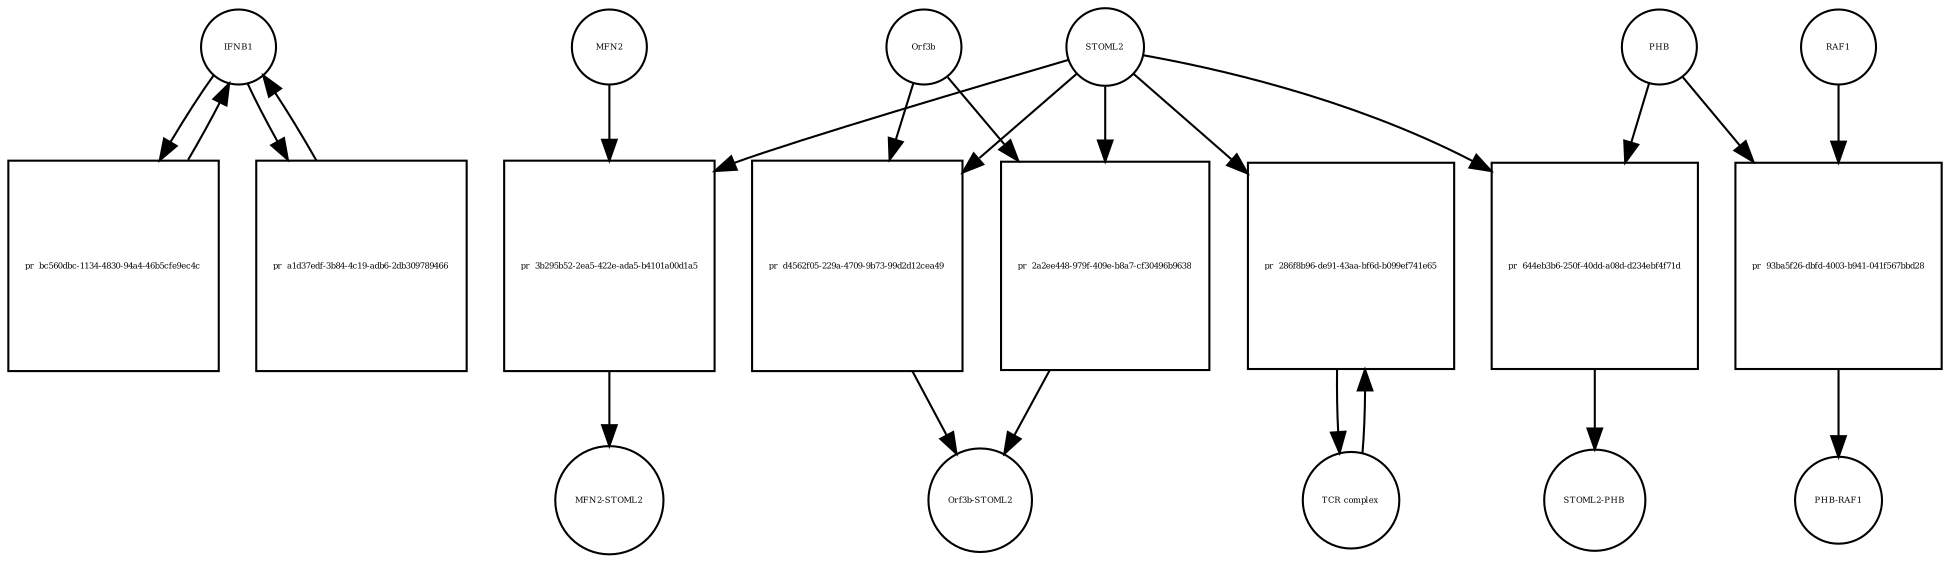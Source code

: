 strict digraph  {
IFNB1 [annotation=urn_miriam_uniprot_P01574, bipartite=0, cls=macromolecule, fontsize=4, label=IFNB1, shape=circle];
"pr_bc560dbc-1134-4830-94a4-46b5cfe9ec4c" [annotation="", bipartite=1, cls=process, fontsize=4, label="pr_bc560dbc-1134-4830-94a4-46b5cfe9ec4c", shape=square];
"pr_a1d37edf-3b84-4c19-adb6-2db309789466" [annotation="", bipartite=1, cls=process, fontsize=4, label="pr_a1d37edf-3b84-4c19-adb6-2db309789466", shape=square];
STOML2 [annotation=urn_miriam_pubmed_18641330, bipartite=0, cls="macromolecule multimer", fontsize=4, label=STOML2, shape=circle];
"pr_3b295b52-2ea5-422e-ada5-b4101a00d1a5" [annotation="", bipartite=1, cls=process, fontsize=4, label="pr_3b295b52-2ea5-422e-ada5-b4101a00d1a5", shape=square];
MFN2 [annotation=urn_miriam_uniprot_O95140, bipartite=0, cls=macromolecule, fontsize=4, label=MFN2, shape=circle];
"MFN2-STOML2" [annotation="", bipartite=0, cls=complex, fontsize=4, label="MFN2-STOML2", shape=circle];
Orf3b [annotation="", bipartite=0, cls=macromolecule, fontsize=4, label=Orf3b, shape=circle];
"pr_d4562f05-229a-4709-9b73-99d2d12cea49" [annotation="", bipartite=1, cls=process, fontsize=4, label="pr_d4562f05-229a-4709-9b73-99d2d12cea49", shape=square];
"Orf3b-STOML2" [annotation="", bipartite=0, cls=complex, fontsize=4, label="Orf3b-STOML2", shape=circle];
"pr_644eb3b6-250f-40dd-a08d-d234ebf4f71d" [annotation="", bipartite=1, cls=process, fontsize=4, label="pr_644eb3b6-250f-40dd-a08d-d234ebf4f71d", shape=square];
PHB [annotation=urn_miriam_uniprot_P35232, bipartite=0, cls=macromolecule, fontsize=4, label=PHB, shape=circle];
"STOML2-PHB" [annotation="", bipartite=0, cls=complex, fontsize=4, label="STOML2-PHB", shape=circle];
"pr_93ba5f26-dbfd-4003-b941-041f567bbd28" [annotation="", bipartite=1, cls=process, fontsize=4, label="pr_93ba5f26-dbfd-4003-b941-041f567bbd28", shape=square];
RAF1 [annotation=urn_miriam_uniprot_P04049, bipartite=0, cls=macromolecule, fontsize=4, label=RAF1, shape=circle];
"PHB-RAF1" [annotation="", bipartite=0, cls=complex, fontsize=4, label="PHB-RAF1", shape=circle];
"pr_2a2ee448-979f-409e-b8a7-cf30496b9638" [annotation="", bipartite=1, cls=process, fontsize=4, label="pr_2a2ee448-979f-409e-b8a7-cf30496b9638", shape=square];
"pr_286f8b96-de91-43aa-bf6d-b099ef741e65" [annotation="", bipartite=1, cls=process, fontsize=4, label="pr_286f8b96-de91-43aa-bf6d-b099ef741e65", shape=square];
"TCR complex" [annotation="urn_miriam_uniprot_P07766|urn_miriam_uniprot_P04234|urn_miriam_uniprot_P09693|urn_miriam_uniprot_P20963|urn_miriam_uniprot_P01848|urn_miriam_uniprot_Q9UJZ1|urn_miriam_uniprot_P0DSE2", bipartite=0, cls=complex, fontsize=4, label="TCR complex", shape=circle];
IFNB1 -> "pr_bc560dbc-1134-4830-94a4-46b5cfe9ec4c"  [annotation="", interaction_type=consumption];
IFNB1 -> "pr_a1d37edf-3b84-4c19-adb6-2db309789466"  [annotation="", interaction_type=consumption];
"pr_bc560dbc-1134-4830-94a4-46b5cfe9ec4c" -> IFNB1  [annotation="", interaction_type=production];
"pr_a1d37edf-3b84-4c19-adb6-2db309789466" -> IFNB1  [annotation="", interaction_type=production];
STOML2 -> "pr_3b295b52-2ea5-422e-ada5-b4101a00d1a5"  [annotation="", interaction_type=consumption];
STOML2 -> "pr_d4562f05-229a-4709-9b73-99d2d12cea49"  [annotation="", interaction_type=consumption];
STOML2 -> "pr_644eb3b6-250f-40dd-a08d-d234ebf4f71d"  [annotation="", interaction_type=consumption];
STOML2 -> "pr_2a2ee448-979f-409e-b8a7-cf30496b9638"  [annotation="", interaction_type=consumption];
STOML2 -> "pr_286f8b96-de91-43aa-bf6d-b099ef741e65"  [annotation="", interaction_type=consumption];
"pr_3b295b52-2ea5-422e-ada5-b4101a00d1a5" -> "MFN2-STOML2"  [annotation="", interaction_type=production];
MFN2 -> "pr_3b295b52-2ea5-422e-ada5-b4101a00d1a5"  [annotation="", interaction_type=consumption];
Orf3b -> "pr_d4562f05-229a-4709-9b73-99d2d12cea49"  [annotation="", interaction_type=consumption];
Orf3b -> "pr_2a2ee448-979f-409e-b8a7-cf30496b9638"  [annotation="", interaction_type=consumption];
"pr_d4562f05-229a-4709-9b73-99d2d12cea49" -> "Orf3b-STOML2"  [annotation="", interaction_type=production];
"pr_644eb3b6-250f-40dd-a08d-d234ebf4f71d" -> "STOML2-PHB"  [annotation="", interaction_type=production];
PHB -> "pr_644eb3b6-250f-40dd-a08d-d234ebf4f71d"  [annotation="", interaction_type=consumption];
PHB -> "pr_93ba5f26-dbfd-4003-b941-041f567bbd28"  [annotation="", interaction_type=consumption];
"pr_93ba5f26-dbfd-4003-b941-041f567bbd28" -> "PHB-RAF1"  [annotation="", interaction_type=production];
RAF1 -> "pr_93ba5f26-dbfd-4003-b941-041f567bbd28"  [annotation="", interaction_type=consumption];
"pr_2a2ee448-979f-409e-b8a7-cf30496b9638" -> "Orf3b-STOML2"  [annotation="", interaction_type=production];
"pr_286f8b96-de91-43aa-bf6d-b099ef741e65" -> "TCR complex"  [annotation="", interaction_type=production];
"TCR complex" -> "pr_286f8b96-de91-43aa-bf6d-b099ef741e65"  [annotation="", interaction_type=consumption];
}
